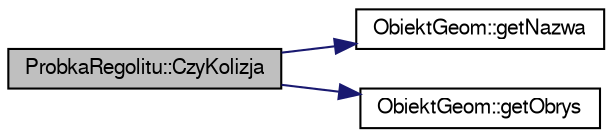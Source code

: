 digraph "ProbkaRegolitu::CzyKolizja"
{
 // LATEX_PDF_SIZE
  edge [fontname="FreeSans",fontsize="10",labelfontname="FreeSans",labelfontsize="10"];
  node [fontname="FreeSans",fontsize="10",shape=record];
  rankdir="LR";
  Node1 [label="ProbkaRegolitu::CzyKolizja",height=0.2,width=0.4,color="black", fillcolor="grey75", style="filled", fontcolor="black",tooltip="Metoda sprawdza czy probka koliduje z aktywnymlazikiem, jesli koliduje to wyswietla komunikat,..."];
  Node1 -> Node2 [color="midnightblue",fontsize="10",style="solid",fontname="FreeSans"];
  Node2 [label="ObiektGeom::getNazwa",height=0.2,width=0.4,color="black", fillcolor="white", style="filled",URL="$a00109.html#aa175b24870696a6fc4816b58daa5881e",tooltip=" "];
  Node1 -> Node3 [color="midnightblue",fontsize="10",style="solid",fontname="FreeSans"];
  Node3 [label="ObiektGeom::getObrys",height=0.2,width=0.4,color="black", fillcolor="white", style="filled",URL="$a00109.html#a645477d56b2efb9f37092d22b2e1bcab",tooltip=" "];
}
